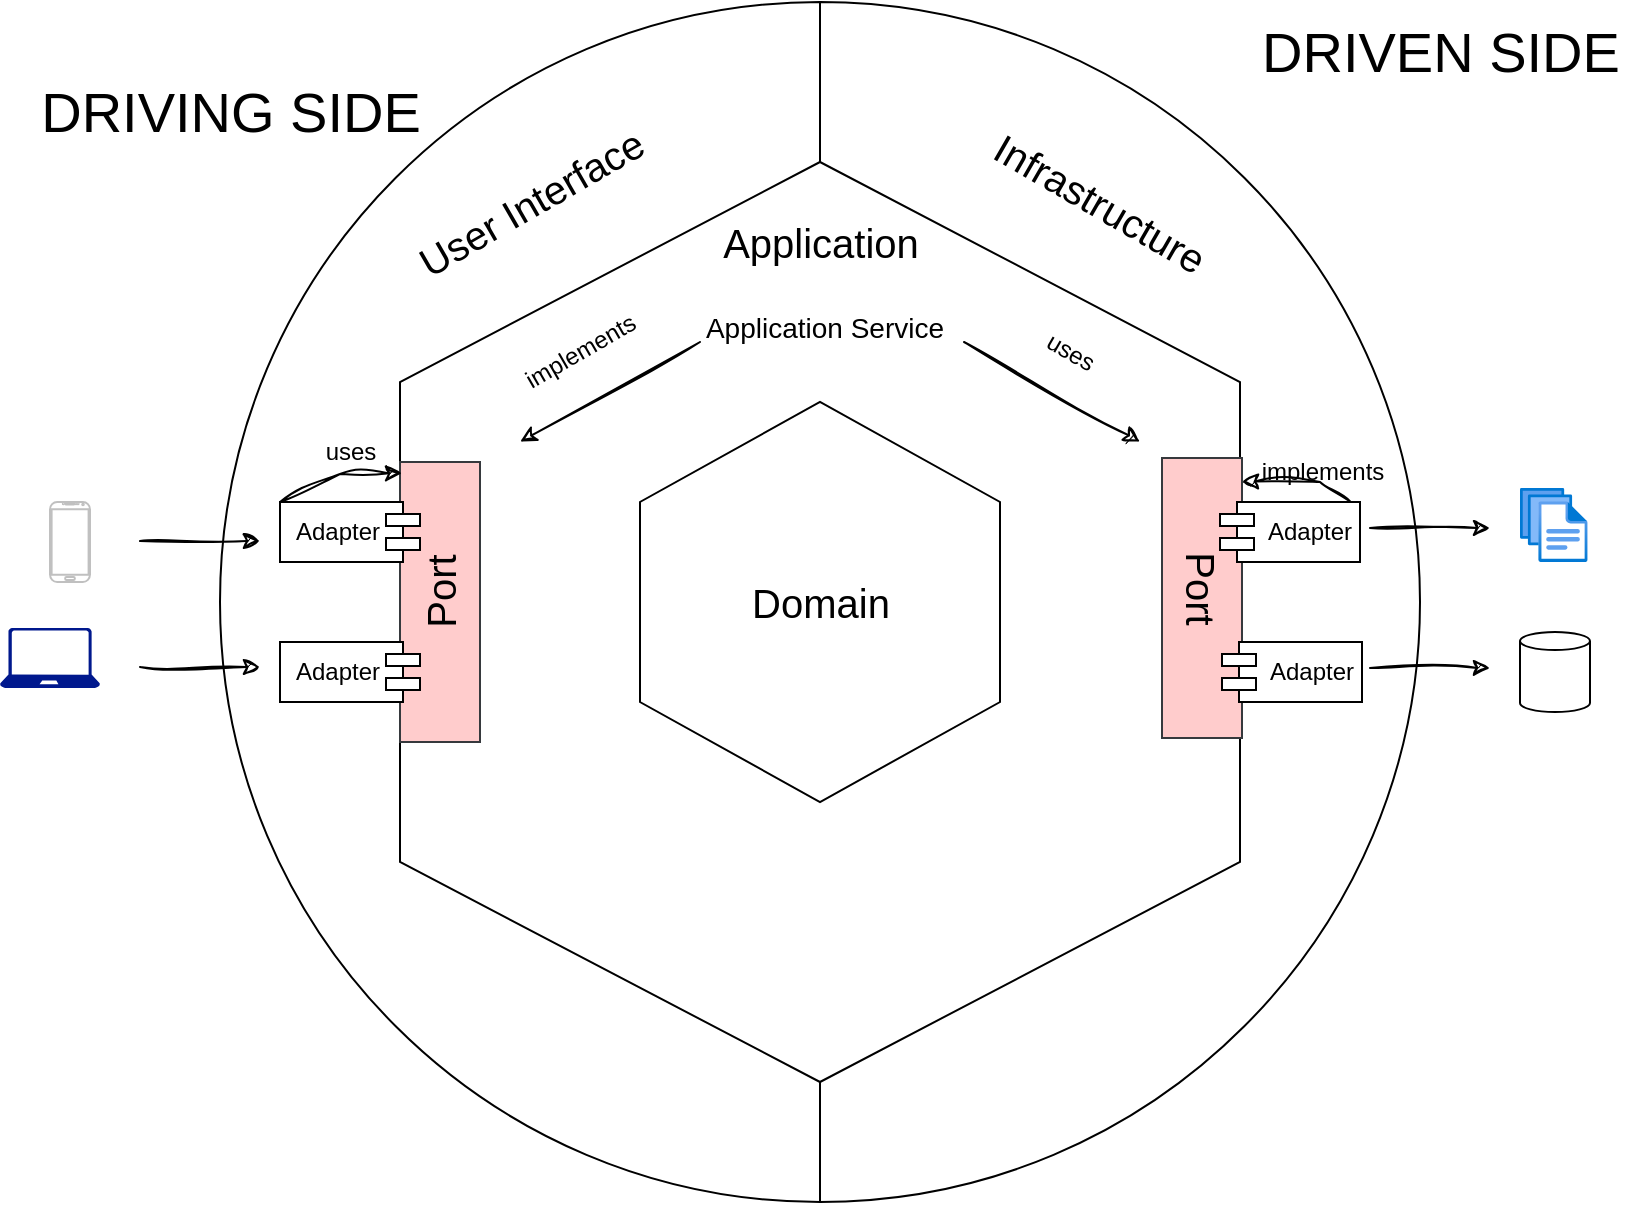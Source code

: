 <mxfile version="28.1.2">
  <diagram name="Page-1" id="Oe-gZjNoALUQdBJx6kQQ">
    <mxGraphModel dx="1426" dy="794" grid="1" gridSize="10" guides="1" tooltips="1" connect="1" arrows="1" fold="1" page="1" pageScale="1" pageWidth="850" pageHeight="1100" math="0" shadow="0">
      <root>
        <mxCell id="0" />
        <mxCell id="1" parent="0" />
        <mxCell id="qi3RKUOaajVcWp68-wjY-1" value="" style="verticalLabelPosition=bottom;verticalAlign=top;html=1;shape=mxgraph.basic.half_circle;direction=south;" parent="1" vertex="1">
          <mxGeometry x="110" y="40" width="300" height="600" as="geometry" />
        </mxCell>
        <mxCell id="qi3RKUOaajVcWp68-wjY-2" value="" style="verticalLabelPosition=bottom;verticalAlign=top;html=1;shape=mxgraph.basic.half_circle;direction=north;" parent="1" vertex="1">
          <mxGeometry x="410" y="40" width="300" height="600" as="geometry" />
        </mxCell>
        <mxCell id="qi3RKUOaajVcWp68-wjY-3" value="" style="shape=hexagon;perimeter=hexagonPerimeter2;whiteSpace=wrap;html=1;fixedSize=1;direction=south;size=110;" parent="1" vertex="1">
          <mxGeometry x="200" y="120" width="420" height="460" as="geometry" />
        </mxCell>
        <mxCell id="qi3RKUOaajVcWp68-wjY-4" value="" style="shape=hexagon;perimeter=hexagonPerimeter2;whiteSpace=wrap;html=1;fixedSize=1;direction=south;size=50;" parent="1" vertex="1">
          <mxGeometry x="320" y="240" width="180" height="200" as="geometry" />
        </mxCell>
        <mxCell id="qi3RKUOaajVcWp68-wjY-5" value="&lt;font style=&quot;font-size: 28px;&quot;&gt;DRIVING SIDE&lt;/font&gt;" style="text;html=1;align=center;verticalAlign=middle;resizable=0;points=[];autosize=1;strokeColor=none;fillColor=none;" parent="1" vertex="1">
          <mxGeometry x="10" y="70" width="210" height="50" as="geometry" />
        </mxCell>
        <mxCell id="qi3RKUOaajVcWp68-wjY-6" value="&lt;font style=&quot;font-size: 28px;&quot;&gt;DRIVEN SIDE&lt;/font&gt;" style="text;html=1;align=center;verticalAlign=middle;resizable=0;points=[];autosize=1;strokeColor=none;fillColor=none;" parent="1" vertex="1">
          <mxGeometry x="620" y="40" width="200" height="50" as="geometry" />
        </mxCell>
        <mxCell id="qi3RKUOaajVcWp68-wjY-7" value="&lt;font style=&quot;font-size: 20px;&quot;&gt;User Interface&lt;/font&gt;" style="text;html=1;align=center;verticalAlign=middle;resizable=0;points=[];autosize=1;strokeColor=none;fillColor=none;rotation=-30;" parent="1" vertex="1">
          <mxGeometry x="190" y="120" width="150" height="40" as="geometry" />
        </mxCell>
        <mxCell id="qi3RKUOaajVcWp68-wjY-8" value="&lt;font style=&quot;font-size: 20px;&quot;&gt;Infrastructure&lt;/font&gt;" style="text;html=1;align=center;verticalAlign=middle;resizable=0;points=[];autosize=1;strokeColor=none;fillColor=none;rotation=30;" parent="1" vertex="1">
          <mxGeometry x="480" y="120" width="140" height="40" as="geometry" />
        </mxCell>
        <mxCell id="qi3RKUOaajVcWp68-wjY-9" value="&lt;font style=&quot;font-size: 20px;&quot;&gt;Application&lt;/font&gt;" style="text;html=1;align=center;verticalAlign=middle;resizable=0;points=[];autosize=1;strokeColor=none;fillColor=none;rotation=0;" parent="1" vertex="1">
          <mxGeometry x="350" y="140" width="120" height="40" as="geometry" />
        </mxCell>
        <mxCell id="qi3RKUOaajVcWp68-wjY-10" value="&lt;font style=&quot;font-size: 20px;&quot;&gt;Domain&lt;/font&gt;" style="text;html=1;align=center;verticalAlign=middle;resizable=0;points=[];autosize=1;strokeColor=none;fillColor=none;rotation=0;" parent="1" vertex="1">
          <mxGeometry x="365" y="320" width="90" height="40" as="geometry" />
        </mxCell>
        <mxCell id="qi3RKUOaajVcWp68-wjY-15" value="" style="rounded=0;whiteSpace=wrap;html=1;fillColor=light-dark(#FFCCCC,#FF3333);strokeColor=#36393d;" parent="1" vertex="1">
          <mxGeometry x="200" y="270" width="40" height="140" as="geometry" />
        </mxCell>
        <mxCell id="qi3RKUOaajVcWp68-wjY-14" value="Adapter" style="shape=module;align=left;spacingLeft=-12;align=center;verticalAlign=top;whiteSpace=wrap;html=1;spacingTop=3;spacing=0;fillColor=light-dark(#FFFFFF,#333333);strokeColor=default;perimeterSpacing=0;jettyWidth=17;jettyHeight=6;direction=west;" parent="1" vertex="1">
          <mxGeometry x="140" y="290" width="70" height="30" as="geometry" />
        </mxCell>
        <mxCell id="qi3RKUOaajVcWp68-wjY-13" value="Adapter" style="shape=module;align=left;spacingLeft=-12;align=center;verticalAlign=top;whiteSpace=wrap;html=1;spacingTop=3;spacing=0;fillColor=light-dark(#FFFFFF,#333333);strokeColor=default;perimeterSpacing=0;jettyWidth=17;jettyHeight=6;direction=west;" parent="1" vertex="1">
          <mxGeometry x="140" y="360" width="70" height="30" as="geometry" />
        </mxCell>
        <mxCell id="qi3RKUOaajVcWp68-wjY-17" value="&lt;font style=&quot;font-size: 20px;&quot;&gt;Port&lt;/font&gt;" style="text;html=1;align=center;verticalAlign=middle;resizable=0;points=[];autosize=1;strokeColor=none;fillColor=none;rotation=270;" parent="1" vertex="1">
          <mxGeometry x="190" y="315" width="60" height="40" as="geometry" />
        </mxCell>
        <mxCell id="qi3RKUOaajVcWp68-wjY-18" value="" style="rounded=0;whiteSpace=wrap;html=1;fillColor=light-dark(#FFCCCC,#FF3333);strokeColor=#36393d;" parent="1" vertex="1">
          <mxGeometry x="581" y="268" width="40" height="140" as="geometry" />
        </mxCell>
        <mxCell id="qi3RKUOaajVcWp68-wjY-19" value="&lt;font style=&quot;font-size: 20px;&quot;&gt;Port&lt;/font&gt;" style="text;html=1;align=center;verticalAlign=middle;resizable=0;points=[];autosize=1;strokeColor=none;fillColor=none;rotation=90;" parent="1" vertex="1">
          <mxGeometry x="571" y="313" width="60" height="40" as="geometry" />
        </mxCell>
        <mxCell id="qi3RKUOaajVcWp68-wjY-11" value="Adapter" style="shape=module;align=left;spacingLeft=20;align=center;verticalAlign=top;whiteSpace=wrap;html=1;spacingTop=3;spacing=0;fillColor=light-dark(#FFFFFF,#333333);strokeColor=default;perimeterSpacing=0;jettyWidth=17;jettyHeight=6;" parent="1" vertex="1">
          <mxGeometry x="610" y="290" width="70" height="30" as="geometry" />
        </mxCell>
        <mxCell id="qi3RKUOaajVcWp68-wjY-12" value="Adapter" style="shape=module;align=left;spacingLeft=20;align=center;verticalAlign=top;whiteSpace=wrap;html=1;spacingTop=3;spacing=0;fillColor=light-dark(#FFFFFF,#333333);strokeColor=default;perimeterSpacing=0;jettyWidth=17;jettyHeight=6;" parent="1" vertex="1">
          <mxGeometry x="611" y="360" width="70" height="30" as="geometry" />
        </mxCell>
        <mxCell id="qi3RKUOaajVcWp68-wjY-20" value="&lt;font style=&quot;font-size: 14px;&quot;&gt;Application Service&lt;/font&gt;" style="text;html=1;align=center;verticalAlign=middle;resizable=0;points=[];autosize=1;strokeColor=none;fillColor=none;rotation=0;" parent="1" vertex="1">
          <mxGeometry x="342" y="188" width="140" height="30" as="geometry" />
        </mxCell>
        <mxCell id="qi3RKUOaajVcWp68-wjY-22" value="" style="endArrow=classic;html=1;rounded=0;sketch=1;curveFitting=1;jiggle=2;entryX=0.304;entryY=0.119;entryDx=0;entryDy=0;entryPerimeter=0;" parent="1" target="qi3RKUOaajVcWp68-wjY-3" edge="1">
          <mxGeometry width="50" height="50" relative="1" as="geometry">
            <mxPoint x="482" y="210" as="sourcePoint" />
            <mxPoint x="562" y="280" as="targetPoint" />
          </mxGeometry>
        </mxCell>
        <mxCell id="qi3RKUOaajVcWp68-wjY-23" value="" style="endArrow=classic;html=1;rounded=0;sketch=1;curveFitting=1;jiggle=2;entryX=0.304;entryY=0.857;entryDx=0;entryDy=0;entryPerimeter=0;" parent="1" target="qi3RKUOaajVcWp68-wjY-3" edge="1">
          <mxGeometry width="50" height="50" relative="1" as="geometry">
            <mxPoint x="350" y="210" as="sourcePoint" />
            <mxPoint x="270" y="280" as="targetPoint" />
          </mxGeometry>
        </mxCell>
        <mxCell id="qi3RKUOaajVcWp68-wjY-24" value="implements" style="text;html=1;align=center;verticalAlign=middle;resizable=0;points=[];autosize=1;strokeColor=none;fillColor=none;rotation=0;" parent="1" vertex="1">
          <mxGeometry x="621" y="260" width="80" height="30" as="geometry" />
        </mxCell>
        <mxCell id="qi3RKUOaajVcWp68-wjY-25" value="uses" style="text;html=1;align=center;verticalAlign=middle;resizable=0;points=[];autosize=1;strokeColor=none;fillColor=none;rotation=0;" parent="1" vertex="1">
          <mxGeometry x="150" y="250" width="50" height="30" as="geometry" />
        </mxCell>
        <mxCell id="qi3RKUOaajVcWp68-wjY-27" value="" style="endArrow=classic;html=1;rounded=0;sketch=1;curveFitting=1;jiggle=2;entryX=0.304;entryY=0.857;entryDx=0;entryDy=0;entryPerimeter=0;exitX=0.933;exitY=-0.002;exitDx=0;exitDy=0;exitPerimeter=0;" parent="1" source="qi3RKUOaajVcWp68-wjY-11" edge="1">
          <mxGeometry width="50" height="50" relative="1" as="geometry">
            <mxPoint x="651.06" y="279.52" as="sourcePoint" />
            <mxPoint x="621" y="279.68" as="targetPoint" />
            <Array as="points">
              <mxPoint x="660" y="280" />
            </Array>
          </mxGeometry>
        </mxCell>
        <mxCell id="qi3RKUOaajVcWp68-wjY-28" value="implements" style="text;html=1;align=center;verticalAlign=middle;resizable=0;points=[];autosize=1;strokeColor=none;fillColor=none;rotation=-30;" parent="1" vertex="1">
          <mxGeometry x="250" y="200" width="80" height="30" as="geometry" />
        </mxCell>
        <mxCell id="qi3RKUOaajVcWp68-wjY-29" value="uses" style="text;html=1;align=center;verticalAlign=middle;resizable=0;points=[];autosize=1;strokeColor=none;fillColor=none;rotation=30;" parent="1" vertex="1">
          <mxGeometry x="510" y="200" width="50" height="30" as="geometry" />
        </mxCell>
        <mxCell id="qi3RKUOaajVcWp68-wjY-30" value="" style="endArrow=classic;html=1;rounded=0;sketch=1;curveFitting=1;jiggle=2;entryX=0.025;entryY=0.04;entryDx=0;entryDy=0;entryPerimeter=0;" parent="1" target="qi3RKUOaajVcWp68-wjY-15" edge="1">
          <mxGeometry width="50" height="50" relative="1" as="geometry">
            <mxPoint x="140" y="290" as="sourcePoint" />
            <mxPoint x="200" y="260" as="targetPoint" />
            <Array as="points">
              <mxPoint x="170" y="276" />
            </Array>
          </mxGeometry>
        </mxCell>
        <mxCell id="qi3RKUOaajVcWp68-wjY-31" value="" style="verticalLabelPosition=bottom;verticalAlign=top;html=1;shadow=0;dashed=0;strokeWidth=1;shape=mxgraph.android.phone2;strokeColor=#c0c0c0;" parent="1" vertex="1">
          <mxGeometry x="25" y="290" width="20" height="40" as="geometry" />
        </mxCell>
        <mxCell id="qi3RKUOaajVcWp68-wjY-32" value="" style="sketch=0;aspect=fixed;pointerEvents=1;shadow=0;dashed=0;html=1;strokeColor=none;labelPosition=center;verticalLabelPosition=bottom;verticalAlign=top;align=center;fillColor=#00188D;shape=mxgraph.azure.laptop" parent="1" vertex="1">
          <mxGeometry y="353" width="50" height="30" as="geometry" />
        </mxCell>
        <mxCell id="qi3RKUOaajVcWp68-wjY-33" value="" style="shape=cylinder3;whiteSpace=wrap;html=1;boundedLbl=1;backgroundOutline=1;size=4.5;" parent="1" vertex="1">
          <mxGeometry x="760" y="355" width="35" height="40" as="geometry" />
        </mxCell>
        <mxCell id="qi3RKUOaajVcWp68-wjY-34" value="" style="image;aspect=fixed;html=1;points=[];align=center;fontSize=12;image=img/lib/azure2/general/Files.svg;" parent="1" vertex="1">
          <mxGeometry x="760" y="283" width="33.83" height="37" as="geometry" />
        </mxCell>
        <mxCell id="vN8yyV160887OnD7T2qb-1" value="" style="endArrow=classic;html=1;rounded=0;sketch=1;curveFitting=1;jiggle=2;" parent="1" edge="1">
          <mxGeometry width="50" height="50" relative="1" as="geometry">
            <mxPoint x="70" y="309.5" as="sourcePoint" />
            <mxPoint x="130" y="309.5" as="targetPoint" />
          </mxGeometry>
        </mxCell>
        <mxCell id="vN8yyV160887OnD7T2qb-2" value="" style="endArrow=classic;html=1;rounded=0;sketch=1;curveFitting=1;jiggle=2;" parent="1" edge="1">
          <mxGeometry width="50" height="50" relative="1" as="geometry">
            <mxPoint x="70" y="372.5" as="sourcePoint" />
            <mxPoint x="130" y="372.5" as="targetPoint" />
          </mxGeometry>
        </mxCell>
        <mxCell id="vN8yyV160887OnD7T2qb-3" value="" style="endArrow=classic;html=1;rounded=0;sketch=1;curveFitting=1;jiggle=2;" parent="1" edge="1">
          <mxGeometry width="50" height="50" relative="1" as="geometry">
            <mxPoint x="685" y="303" as="sourcePoint" />
            <mxPoint x="745" y="303" as="targetPoint" />
          </mxGeometry>
        </mxCell>
        <mxCell id="vN8yyV160887OnD7T2qb-4" value="" style="endArrow=classic;html=1;rounded=0;sketch=1;curveFitting=1;jiggle=2;" parent="1" edge="1">
          <mxGeometry width="50" height="50" relative="1" as="geometry">
            <mxPoint x="685" y="373" as="sourcePoint" />
            <mxPoint x="745" y="373" as="targetPoint" />
          </mxGeometry>
        </mxCell>
      </root>
    </mxGraphModel>
  </diagram>
</mxfile>
